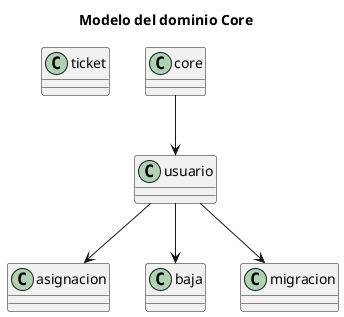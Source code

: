 @startuml
'https://plantuml.com/sequence-diagram
title Modelo del dominio Core

class ticket
 
core --> usuario
usuario --> asignacion
usuario --> baja
usuario --> migracion

@enduml